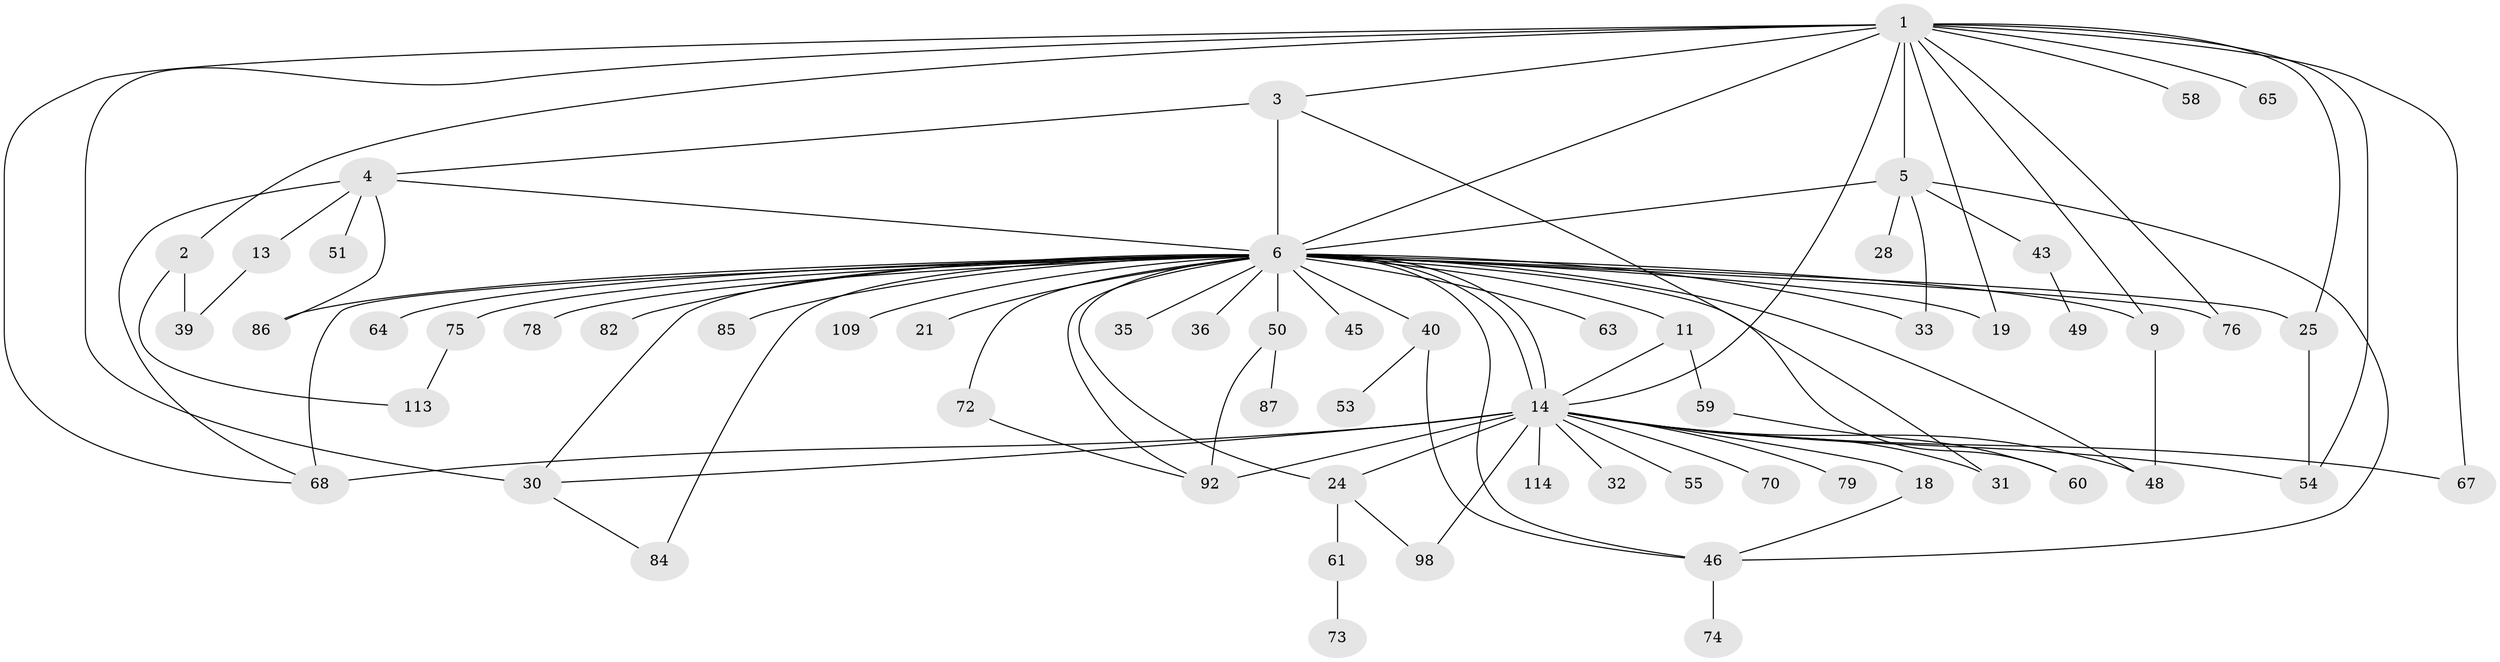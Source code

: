 // original degree distribution, {17: 0.00819672131147541, 3: 0.10655737704918032, 5: 0.06557377049180328, 6: 0.01639344262295082, 7: 0.01639344262295082, 9: 0.00819672131147541, 18: 0.00819672131147541, 12: 0.00819672131147541, 4: 0.08196721311475409, 2: 0.28688524590163933, 15: 0.00819672131147541, 8: 0.00819672131147541, 11: 0.00819672131147541, 1: 0.36885245901639346}
// Generated by graph-tools (version 1.1) at 2025/14/03/09/25 04:14:44]
// undirected, 61 vertices, 95 edges
graph export_dot {
graph [start="1"]
  node [color=gray90,style=filled];
  1;
  2;
  3;
  4;
  5;
  6 [super="+12+7+29+16"];
  9;
  11;
  13;
  14 [super="+22+17+110+107+112+23+34"];
  18;
  19 [super="+26"];
  21;
  24 [super="+38+111"];
  25 [super="+71"];
  28;
  30 [super="+37"];
  31;
  32;
  33;
  35;
  36 [super="+41"];
  39;
  40 [super="+104"];
  43;
  45 [super="+81"];
  46 [super="+66+105"];
  48 [super="+94"];
  49;
  50 [super="+89"];
  51;
  53;
  54 [super="+102+120"];
  55;
  58;
  59;
  60;
  61 [super="+62"];
  63;
  64;
  65;
  67 [super="+96"];
  68 [super="+69+91"];
  70;
  72 [super="+115"];
  73;
  74;
  75;
  76;
  78;
  79;
  82;
  84;
  85;
  86 [super="+106"];
  87;
  92;
  98 [super="+118"];
  109;
  113;
  114;
  1 -- 2;
  1 -- 3;
  1 -- 5;
  1 -- 6;
  1 -- 9;
  1 -- 19;
  1 -- 25;
  1 -- 30 [weight=3];
  1 -- 54;
  1 -- 58;
  1 -- 65;
  1 -- 76;
  1 -- 14;
  1 -- 67;
  1 -- 68;
  2 -- 39;
  2 -- 113;
  3 -- 4;
  3 -- 31;
  3 -- 6 [weight=2];
  4 -- 13;
  4 -- 51;
  4 -- 86;
  4 -- 68;
  4 -- 6;
  5 -- 28;
  5 -- 33;
  5 -- 43;
  5 -- 46;
  5 -- 6 [weight=2];
  6 -- 14 [weight=4];
  6 -- 14;
  6 -- 35;
  6 -- 63;
  6 -- 50 [weight=3];
  6 -- 45;
  6 -- 40;
  6 -- 9 [weight=2];
  6 -- 109;
  6 -- 64;
  6 -- 68 [weight=4];
  6 -- 72;
  6 -- 11 [weight=2];
  6 -- 75;
  6 -- 76;
  6 -- 78;
  6 -- 82 [weight=2];
  6 -- 19;
  6 -- 84;
  6 -- 85;
  6 -- 86;
  6 -- 24 [weight=2];
  6 -- 25;
  6 -- 92;
  6 -- 33;
  6 -- 36;
  6 -- 46;
  6 -- 48;
  6 -- 60;
  6 -- 21;
  6 -- 30;
  9 -- 48;
  11 -- 14;
  11 -- 59;
  13 -- 39;
  14 -- 31;
  14 -- 48;
  14 -- 92 [weight=2];
  14 -- 32;
  14 -- 54;
  14 -- 98;
  14 -- 67;
  14 -- 68;
  14 -- 70;
  14 -- 79;
  14 -- 18;
  14 -- 114;
  14 -- 55;
  14 -- 24 [weight=2];
  14 -- 30;
  18 -- 46;
  24 -- 61;
  24 -- 98;
  25 -- 54;
  30 -- 84;
  40 -- 53;
  40 -- 46;
  43 -- 49;
  46 -- 74;
  50 -- 87;
  50 -- 92;
  59 -- 60;
  61 -- 73;
  72 -- 92;
  75 -- 113;
}
